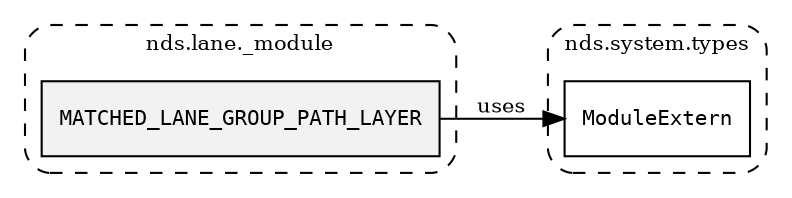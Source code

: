 /**
 * This dot file creates symbol collaboration diagram for MATCHED_LANE_GROUP_PATH_LAYER.
 */
digraph ZSERIO
{
    node [shape=box, fontsize=10];
    rankdir="LR";
    fontsize=10;
    tooltip="MATCHED_LANE_GROUP_PATH_LAYER collaboration diagram";

    subgraph "cluster_nds.lane._module"
    {
        style="dashed, rounded";
        label="nds.lane._module";
        tooltip="Package nds.lane._module";
        href="../../../content/packages/nds.lane._module.html#Package-nds-lane-_module";
        target="_parent";

        "MATCHED_LANE_GROUP_PATH_LAYER" [style="filled", fillcolor="#0000000D", target="_parent", label=<<font face="monospace"><table align="center" border="0" cellspacing="0" cellpadding="0"><tr><td href="../../../content/packages/nds.lane._module.html#Constant-MATCHED_LANE_GROUP_PATH_LAYER" title="Constant defined in nds.lane._module">MATCHED_LANE_GROUP_PATH_LAYER</td></tr></table></font>>];
    }

    subgraph "cluster_nds.system.types"
    {
        style="dashed, rounded";
        label="nds.system.types";
        tooltip="Package nds.system.types";
        href="../../../content/packages/nds.system.types.html#Package-nds-system-types";
        target="_parent";

        "ModuleExtern" [target="_parent", label=<<font face="monospace"><table align="center" border="0" cellspacing="0" cellpadding="0"><tr><td href="../../../content/packages/nds.system.types.html#Subtype-ModuleExtern" title="Subtype defined in nds.system.types">ModuleExtern</td></tr></table></font>>];
    }

    "MATCHED_LANE_GROUP_PATH_LAYER" -> "ModuleExtern" [label="uses", fontsize=10];
}
